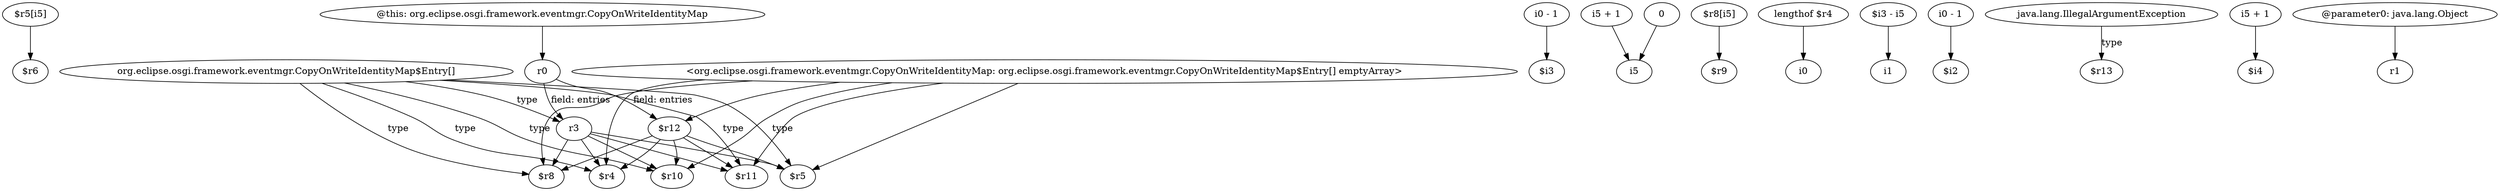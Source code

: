 digraph g {
0[label="$r5[i5]"]
1[label="$r6"]
0->1[label=""]
2[label="r0"]
3[label="$r12"]
2->3[label="field: entries"]
4[label="i0 - 1"]
5[label="$i3"]
4->5[label=""]
6[label="i5 + 1"]
7[label="i5"]
6->7[label=""]
8[label="org.eclipse.osgi.framework.eventmgr.CopyOnWriteIdentityMap$Entry[]"]
9[label="$r10"]
8->9[label="type"]
10[label="$r4"]
8->10[label="type"]
11[label="<org.eclipse.osgi.framework.eventmgr.CopyOnWriteIdentityMap: org.eclipse.osgi.framework.eventmgr.CopyOnWriteIdentityMap$Entry[] emptyArray>"]
11->10[label=""]
12[label="$r8[i5]"]
13[label="$r9"]
12->13[label=""]
14[label="r3"]
15[label="$r5"]
14->15[label=""]
11->9[label=""]
16[label="$r8"]
11->16[label=""]
17[label="lengthof $r4"]
18[label="i0"]
17->18[label=""]
3->10[label=""]
3->9[label=""]
3->15[label=""]
19[label="$i3 - i5"]
20[label="i1"]
19->20[label=""]
21[label="i0 - 1"]
22[label="$i2"]
21->22[label=""]
23[label="java.lang.IllegalArgumentException"]
24[label="$r13"]
23->24[label="type"]
14->9[label=""]
11->15[label=""]
25[label="@this: org.eclipse.osgi.framework.eventmgr.CopyOnWriteIdentityMap"]
25->2[label=""]
14->10[label=""]
14->16[label=""]
8->15[label="type"]
8->14[label="type"]
26[label="$r11"]
11->26[label=""]
3->26[label=""]
11->3[label=""]
14->26[label=""]
27[label="i5 + 1"]
28[label="$i4"]
27->28[label=""]
29[label="@parameter0: java.lang.Object"]
30[label="r1"]
29->30[label=""]
3->16[label=""]
8->26[label="type"]
31[label="0"]
31->7[label=""]
8->16[label="type"]
2->14[label="field: entries"]
}